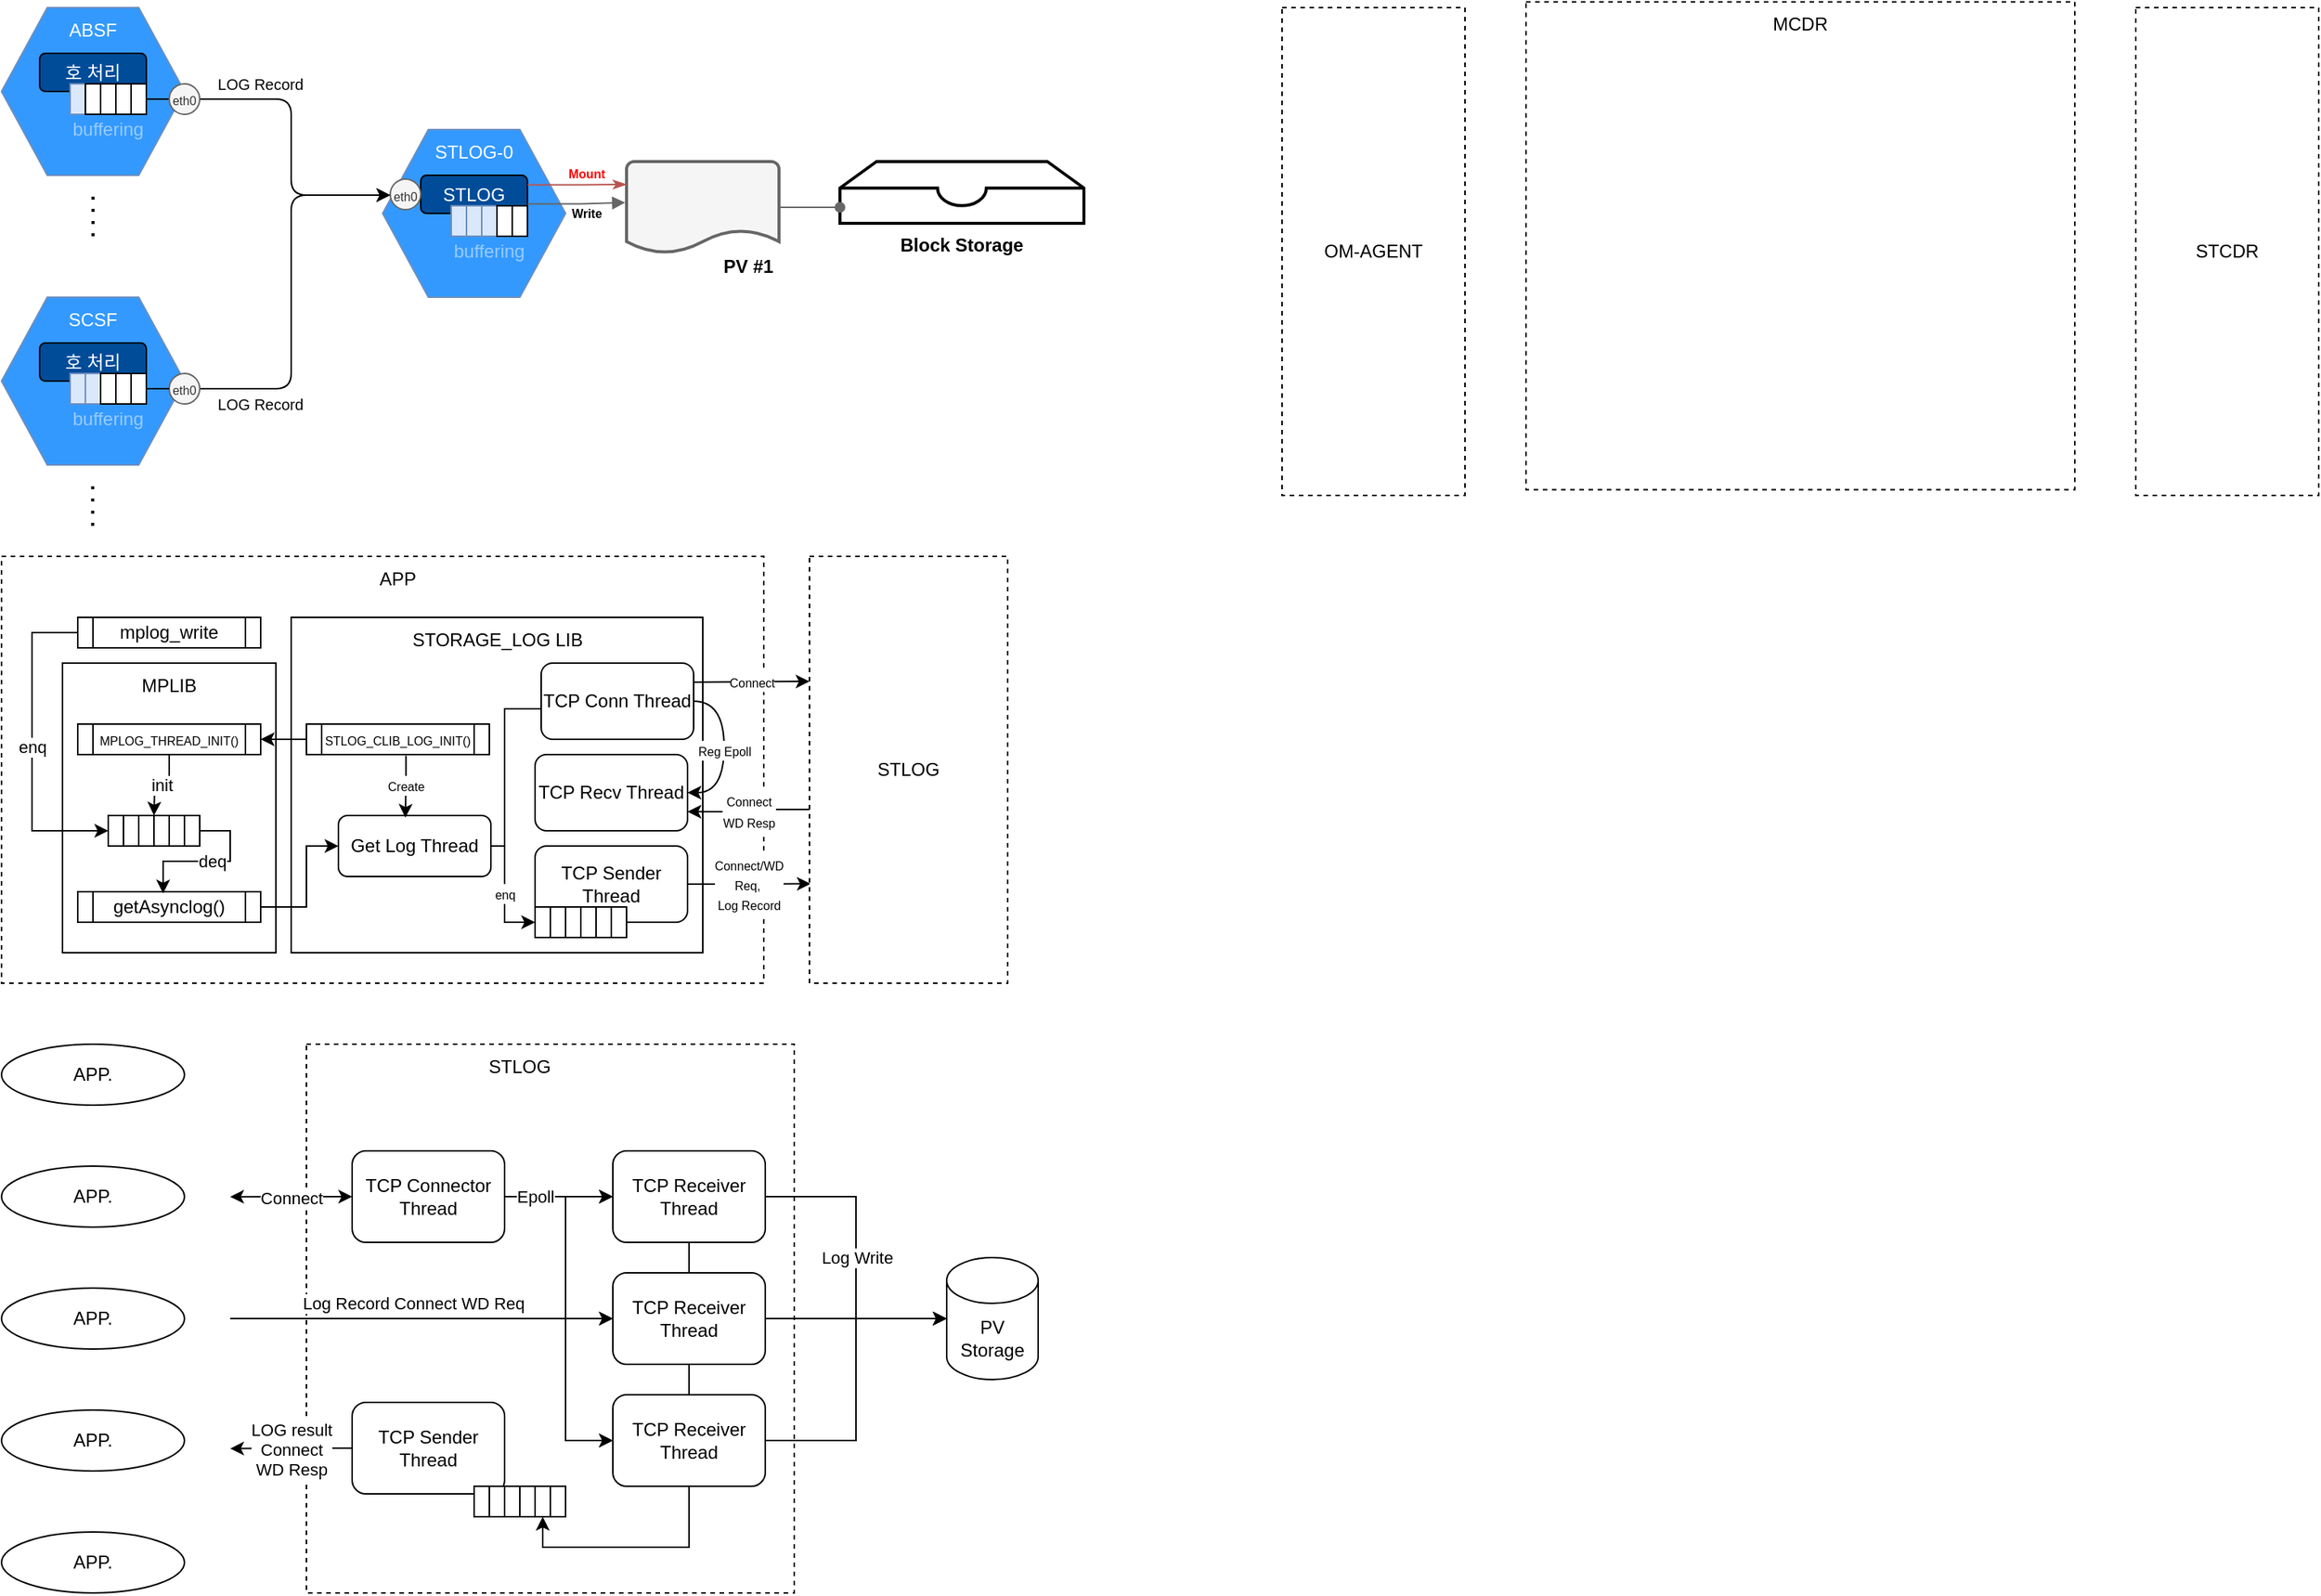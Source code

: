 <mxfile version="27.1.6">
  <diagram name="페이지-1" id="11Tss-x-r-TRel5Nvl19">
    <mxGraphModel dx="983" dy="512" grid="1" gridSize="10" guides="1" tooltips="1" connect="1" arrows="1" fold="1" page="1" pageScale="1" pageWidth="827" pageHeight="1169" math="0" shadow="0">
      <root>
        <mxCell id="0" />
        <mxCell id="1" parent="0" />
        <mxCell id="5OIsASfMRFt3mD0MDbSq-4" value="" style="group" parent="1" vertex="1" connectable="0">
          <mxGeometry x="40" y="40" width="120" height="110" as="geometry" />
        </mxCell>
        <mxCell id="5OIsASfMRFt3mD0MDbSq-2" value="" style="shape=hexagon;perimeter=hexagonPerimeter2;whiteSpace=wrap;html=1;fixedSize=1;fillColor=#3399FF;strokeColor=#6c8ebf;size=30;" parent="5OIsASfMRFt3mD0MDbSq-4" vertex="1">
          <mxGeometry width="120" height="110" as="geometry" />
        </mxCell>
        <mxCell id="5OIsASfMRFt3mD0MDbSq-3" value="&lt;font style=&quot;color: rgb(255, 255, 255);&quot;&gt;ABSF&lt;/font&gt;" style="text;html=1;align=center;verticalAlign=middle;whiteSpace=wrap;rounded=0;" parent="5OIsASfMRFt3mD0MDbSq-4" vertex="1">
          <mxGeometry x="30" width="60" height="30" as="geometry" />
        </mxCell>
        <mxCell id="5OIsASfMRFt3mD0MDbSq-12" value="&lt;font style=&quot;color: rgb(255, 255, 255);&quot;&gt;호 처리&lt;/font&gt;" style="rounded=1;whiteSpace=wrap;html=1;fillColor=#004C99;" parent="5OIsASfMRFt3mD0MDbSq-4" vertex="1">
          <mxGeometry x="25" y="30" width="70" height="25" as="geometry" />
        </mxCell>
        <mxCell id="5OIsASfMRFt3mD0MDbSq-22" value="" style="group" parent="5OIsASfMRFt3mD0MDbSq-4" vertex="1" connectable="0">
          <mxGeometry x="45" y="50" width="50" height="40" as="geometry" />
        </mxCell>
        <mxCell id="5OIsASfMRFt3mD0MDbSq-23" value="" style="rounded=0;whiteSpace=wrap;html=1;fillColor=#dae8fc;strokeColor=#6c8ebf;" parent="5OIsASfMRFt3mD0MDbSq-22" vertex="1">
          <mxGeometry width="10" height="20" as="geometry" />
        </mxCell>
        <mxCell id="5OIsASfMRFt3mD0MDbSq-26" value="" style="rounded=0;whiteSpace=wrap;html=1;" parent="5OIsASfMRFt3mD0MDbSq-22" vertex="1">
          <mxGeometry x="30" width="10" height="20" as="geometry" />
        </mxCell>
        <mxCell id="5OIsASfMRFt3mD0MDbSq-27" value="" style="rounded=0;whiteSpace=wrap;html=1;" parent="5OIsASfMRFt3mD0MDbSq-22" vertex="1">
          <mxGeometry x="40" width="10" height="20" as="geometry" />
        </mxCell>
        <mxCell id="5OIsASfMRFt3mD0MDbSq-28" value="&lt;font style=&quot;color: rgb(153, 204, 255);&quot;&gt;buffering&lt;/font&gt;" style="text;html=1;align=center;verticalAlign=middle;whiteSpace=wrap;rounded=0;" parent="5OIsASfMRFt3mD0MDbSq-22" vertex="1">
          <mxGeometry y="20" width="50" height="20" as="geometry" />
        </mxCell>
        <mxCell id="5OIsASfMRFt3mD0MDbSq-54" value="" style="rounded=0;whiteSpace=wrap;html=1;" parent="5OIsASfMRFt3mD0MDbSq-22" vertex="1">
          <mxGeometry x="20" width="10" height="20" as="geometry" />
        </mxCell>
        <mxCell id="5OIsASfMRFt3mD0MDbSq-55" value="" style="rounded=0;whiteSpace=wrap;html=1;" parent="5OIsASfMRFt3mD0MDbSq-4" vertex="1">
          <mxGeometry x="55" y="50" width="10" height="20" as="geometry" />
        </mxCell>
        <mxCell id="5OIsASfMRFt3mD0MDbSq-5" value="" style="group" parent="1" vertex="1" connectable="0">
          <mxGeometry x="40" y="230" width="120" height="110" as="geometry" />
        </mxCell>
        <mxCell id="5OIsASfMRFt3mD0MDbSq-6" value="" style="shape=hexagon;perimeter=hexagonPerimeter2;whiteSpace=wrap;html=1;fixedSize=1;fillColor=#3399FF;strokeColor=#6c8ebf;size=30;" parent="5OIsASfMRFt3mD0MDbSq-5" vertex="1">
          <mxGeometry width="120" height="110" as="geometry" />
        </mxCell>
        <mxCell id="5OIsASfMRFt3mD0MDbSq-7" value="&lt;font style=&quot;color: rgb(255, 255, 255);&quot;&gt;SCSF&lt;/font&gt;" style="text;html=1;align=center;verticalAlign=middle;whiteSpace=wrap;rounded=0;" parent="5OIsASfMRFt3mD0MDbSq-5" vertex="1">
          <mxGeometry x="30" width="60" height="30" as="geometry" />
        </mxCell>
        <mxCell id="5OIsASfMRFt3mD0MDbSq-11" value="&lt;font style=&quot;color: rgb(255, 255, 255);&quot;&gt;호 처리&lt;/font&gt;" style="rounded=1;whiteSpace=wrap;html=1;fillColor=#004C99;" parent="5OIsASfMRFt3mD0MDbSq-5" vertex="1">
          <mxGeometry x="25" y="30" width="70" height="25" as="geometry" />
        </mxCell>
        <mxCell id="5OIsASfMRFt3mD0MDbSq-21" value="" style="group" parent="5OIsASfMRFt3mD0MDbSq-5" vertex="1" connectable="0">
          <mxGeometry x="45" y="50" width="50" height="40" as="geometry" />
        </mxCell>
        <mxCell id="5OIsASfMRFt3mD0MDbSq-15" value="" style="rounded=0;whiteSpace=wrap;html=1;fillColor=#dae8fc;strokeColor=#6c8ebf;" parent="5OIsASfMRFt3mD0MDbSq-21" vertex="1">
          <mxGeometry width="10" height="20" as="geometry" />
        </mxCell>
        <mxCell id="5OIsASfMRFt3mD0MDbSq-16" value="" style="rounded=0;whiteSpace=wrap;html=1;fillColor=#dae8fc;strokeColor=#6c8ebf;" parent="5OIsASfMRFt3mD0MDbSq-21" vertex="1">
          <mxGeometry x="10" width="10" height="20" as="geometry" />
        </mxCell>
        <mxCell id="5OIsASfMRFt3mD0MDbSq-18" value="" style="rounded=0;whiteSpace=wrap;html=1;" parent="5OIsASfMRFt3mD0MDbSq-21" vertex="1">
          <mxGeometry x="30" width="10" height="20" as="geometry" />
        </mxCell>
        <mxCell id="5OIsASfMRFt3mD0MDbSq-19" value="" style="rounded=0;whiteSpace=wrap;html=1;" parent="5OIsASfMRFt3mD0MDbSq-21" vertex="1">
          <mxGeometry x="40" width="10" height="20" as="geometry" />
        </mxCell>
        <mxCell id="5OIsASfMRFt3mD0MDbSq-20" value="&lt;font style=&quot;color: rgb(153, 204, 255);&quot;&gt;buffering&lt;/font&gt;" style="text;html=1;align=center;verticalAlign=middle;whiteSpace=wrap;rounded=0;" parent="5OIsASfMRFt3mD0MDbSq-21" vertex="1">
          <mxGeometry y="20" width="50" height="20" as="geometry" />
        </mxCell>
        <mxCell id="5OIsASfMRFt3mD0MDbSq-56" value="" style="rounded=0;whiteSpace=wrap;html=1;" parent="5OIsASfMRFt3mD0MDbSq-21" vertex="1">
          <mxGeometry x="20" width="10" height="20" as="geometry" />
        </mxCell>
        <mxCell id="5OIsASfMRFt3mD0MDbSq-8" value="" style="group" parent="1" vertex="1" connectable="0">
          <mxGeometry x="290" y="120" width="120" height="110" as="geometry" />
        </mxCell>
        <mxCell id="5OIsASfMRFt3mD0MDbSq-9" value="" style="shape=hexagon;perimeter=hexagonPerimeter2;whiteSpace=wrap;html=1;fixedSize=1;fillColor=#3399FF;strokeColor=#6c8ebf;size=30;" parent="5OIsASfMRFt3mD0MDbSq-8" vertex="1">
          <mxGeometry width="120" height="110" as="geometry" />
        </mxCell>
        <mxCell id="5OIsASfMRFt3mD0MDbSq-10" value="&lt;font style=&quot;color: rgb(255, 255, 255);&quot;&gt;STLOG-0&lt;/font&gt;" style="text;html=1;align=center;verticalAlign=middle;whiteSpace=wrap;rounded=0;" parent="5OIsASfMRFt3mD0MDbSq-8" vertex="1">
          <mxGeometry x="30" width="60" height="30" as="geometry" />
        </mxCell>
        <mxCell id="5OIsASfMRFt3mD0MDbSq-47" value="&lt;font color=&quot;#ffffff&quot;&gt;STLOG&lt;/font&gt;" style="rounded=1;whiteSpace=wrap;html=1;fillColor=#004C99;" parent="5OIsASfMRFt3mD0MDbSq-8" vertex="1">
          <mxGeometry x="25" y="30" width="70" height="25" as="geometry" />
        </mxCell>
        <mxCell id="5OIsASfMRFt3mD0MDbSq-29" value="" style="group" parent="5OIsASfMRFt3mD0MDbSq-8" vertex="1" connectable="0">
          <mxGeometry x="45" y="50" width="50" height="40" as="geometry" />
        </mxCell>
        <mxCell id="5OIsASfMRFt3mD0MDbSq-30" value="" style="rounded=0;whiteSpace=wrap;html=1;fillColor=#dae8fc;strokeColor=#6c8ebf;" parent="5OIsASfMRFt3mD0MDbSq-29" vertex="1">
          <mxGeometry width="10" height="20" as="geometry" />
        </mxCell>
        <mxCell id="5OIsASfMRFt3mD0MDbSq-31" value="" style="rounded=0;whiteSpace=wrap;html=1;fillColor=#dae8fc;strokeColor=#6c8ebf;" parent="5OIsASfMRFt3mD0MDbSq-29" vertex="1">
          <mxGeometry x="10" width="10" height="20" as="geometry" />
        </mxCell>
        <mxCell id="5OIsASfMRFt3mD0MDbSq-32" value="" style="rounded=0;whiteSpace=wrap;html=1;fillColor=#dae8fc;strokeColor=#6c8ebf;" parent="5OIsASfMRFt3mD0MDbSq-29" vertex="1">
          <mxGeometry x="20" width="10" height="20" as="geometry" />
        </mxCell>
        <mxCell id="5OIsASfMRFt3mD0MDbSq-33" value="" style="rounded=0;whiteSpace=wrap;html=1;" parent="5OIsASfMRFt3mD0MDbSq-29" vertex="1">
          <mxGeometry x="30" width="10" height="20" as="geometry" />
        </mxCell>
        <mxCell id="5OIsASfMRFt3mD0MDbSq-34" value="" style="rounded=0;whiteSpace=wrap;html=1;" parent="5OIsASfMRFt3mD0MDbSq-29" vertex="1">
          <mxGeometry x="40" width="10" height="20" as="geometry" />
        </mxCell>
        <mxCell id="5OIsASfMRFt3mD0MDbSq-35" value="&lt;font style=&quot;color: rgb(153, 204, 255);&quot;&gt;buffering&lt;/font&gt;" style="text;html=1;align=center;verticalAlign=middle;whiteSpace=wrap;rounded=0;" parent="5OIsASfMRFt3mD0MDbSq-29" vertex="1">
          <mxGeometry y="20" width="50" height="20" as="geometry" />
        </mxCell>
        <mxCell id="5OIsASfMRFt3mD0MDbSq-49" value="&lt;font style=&quot;font-size: 8px;&quot;&gt;eth0&lt;/font&gt;" style="ellipse;whiteSpace=wrap;html=1;aspect=fixed;fillColor=#f5f5f5;fontColor=#333333;strokeColor=#666666;" parent="5OIsASfMRFt3mD0MDbSq-8" vertex="1">
          <mxGeometry x="5" y="32.5" width="20" height="20" as="geometry" />
        </mxCell>
        <mxCell id="5OIsASfMRFt3mD0MDbSq-13" value="" style="endArrow=none;dashed=1;html=1;dashPattern=1 3;strokeWidth=2;rounded=0;" parent="1" edge="1">
          <mxGeometry width="50" height="50" relative="1" as="geometry">
            <mxPoint x="100" y="190" as="sourcePoint" />
            <mxPoint x="100" y="160" as="targetPoint" />
          </mxGeometry>
        </mxCell>
        <mxCell id="5OIsASfMRFt3mD0MDbSq-14" value="" style="endArrow=none;dashed=1;html=1;dashPattern=1 3;strokeWidth=2;rounded=0;" parent="1" edge="1">
          <mxGeometry width="50" height="50" relative="1" as="geometry">
            <mxPoint x="99.8" y="380" as="sourcePoint" />
            <mxPoint x="99.8" y="350" as="targetPoint" />
          </mxGeometry>
        </mxCell>
        <mxCell id="5OIsASfMRFt3mD0MDbSq-48" style="edgeStyle=orthogonalEdgeStyle;rounded=1;orthogonalLoop=1;jettySize=auto;html=1;exitX=1;exitY=0.5;exitDx=0;exitDy=0;curved=0;entryX=0;entryY=0.5;entryDx=0;entryDy=0;" parent="1" source="5OIsASfMRFt3mD0MDbSq-50" target="5OIsASfMRFt3mD0MDbSq-49" edge="1">
          <mxGeometry relative="1" as="geometry">
            <mxPoint x="270" y="150" as="targetPoint" />
            <Array as="points">
              <mxPoint x="230" y="100" />
              <mxPoint x="230" y="163" />
              <mxPoint x="295" y="163" />
            </Array>
          </mxGeometry>
        </mxCell>
        <mxCell id="5OIsASfMRFt3mD0MDbSq-52" value="" style="edgeStyle=orthogonalEdgeStyle;rounded=0;orthogonalLoop=1;jettySize=auto;html=1;endArrow=none;startFill=0;entryX=0;entryY=0.5;entryDx=0;entryDy=0;exitX=1;exitY=0.5;exitDx=0;exitDy=0;" parent="1" source="5OIsASfMRFt3mD0MDbSq-27" target="5OIsASfMRFt3mD0MDbSq-50" edge="1">
          <mxGeometry relative="1" as="geometry">
            <mxPoint x="210" y="140" as="sourcePoint" />
            <mxPoint x="325" y="82" as="targetPoint" />
          </mxGeometry>
        </mxCell>
        <mxCell id="5OIsASfMRFt3mD0MDbSq-50" value="&lt;font style=&quot;font-size: 8px;&quot;&gt;eth0&lt;/font&gt;" style="ellipse;whiteSpace=wrap;html=1;aspect=fixed;fillColor=#f5f5f5;fontColor=#333333;strokeColor=#666666;" parent="1" vertex="1">
          <mxGeometry x="150" y="90" width="20" height="20" as="geometry" />
        </mxCell>
        <mxCell id="5OIsASfMRFt3mD0MDbSq-53" value="&lt;font style=&quot;font-size: 10px;&quot;&gt;LOG Record&lt;/font&gt;" style="text;html=1;align=center;verticalAlign=middle;whiteSpace=wrap;rounded=0;" parent="1" vertex="1">
          <mxGeometry x="180" y="80" width="60" height="20" as="geometry" />
        </mxCell>
        <mxCell id="5OIsASfMRFt3mD0MDbSq-62" style="edgeStyle=orthogonalEdgeStyle;rounded=1;orthogonalLoop=1;jettySize=auto;html=1;exitX=1;exitY=0.5;exitDx=0;exitDy=0;curved=0;entryX=0;entryY=0.5;entryDx=0;entryDy=0;" parent="1" source="5OIsASfMRFt3mD0MDbSq-63" target="5OIsASfMRFt3mD0MDbSq-49" edge="1">
          <mxGeometry relative="1" as="geometry">
            <mxPoint x="280" y="210" as="targetPoint" />
            <Array as="points">
              <mxPoint x="230" y="290" />
              <mxPoint x="230" y="163" />
              <mxPoint x="295" y="163" />
            </Array>
          </mxGeometry>
        </mxCell>
        <mxCell id="5OIsASfMRFt3mD0MDbSq-63" value="&lt;font style=&quot;font-size: 8px;&quot;&gt;eth0&lt;/font&gt;" style="ellipse;whiteSpace=wrap;html=1;aspect=fixed;fillColor=#f5f5f5;fontColor=#333333;strokeColor=#666666;" parent="1" vertex="1">
          <mxGeometry x="150" y="280" width="20" height="20" as="geometry" />
        </mxCell>
        <mxCell id="5OIsASfMRFt3mD0MDbSq-64" value="&lt;font style=&quot;font-size: 10px;&quot;&gt;LOG Record&lt;/font&gt;" style="text;html=1;align=center;verticalAlign=middle;whiteSpace=wrap;rounded=0;" parent="1" vertex="1">
          <mxGeometry x="180" y="290" width="60" height="20" as="geometry" />
        </mxCell>
        <mxCell id="5OIsASfMRFt3mD0MDbSq-65" style="edgeStyle=orthogonalEdgeStyle;rounded=0;orthogonalLoop=1;jettySize=auto;html=1;exitX=1;exitY=0.5;exitDx=0;exitDy=0;entryX=0;entryY=0.5;entryDx=0;entryDy=0;endArrow=none;startFill=0;" parent="1" source="5OIsASfMRFt3mD0MDbSq-19" target="5OIsASfMRFt3mD0MDbSq-63" edge="1">
          <mxGeometry relative="1" as="geometry" />
        </mxCell>
        <mxCell id="5OIsASfMRFt3mD0MDbSq-66" value="" style="strokeWidth=2;html=1;shape=mxgraph.flowchart.document2;whiteSpace=wrap;size=0.25;fillColor=#f5f5f5;fontColor=#333333;strokeColor=#666666;" parent="1" vertex="1">
          <mxGeometry x="450" y="141" width="100" height="60" as="geometry" />
        </mxCell>
        <mxCell id="5OIsASfMRFt3mD0MDbSq-67" value="&lt;b&gt;PV #1&lt;/b&gt;" style="text;html=1;align=center;verticalAlign=middle;whiteSpace=wrap;rounded=0;" parent="1" vertex="1">
          <mxGeometry x="510" y="200" width="40" height="20" as="geometry" />
        </mxCell>
        <mxCell id="5OIsASfMRFt3mD0MDbSq-68" value="" style="edgeStyle=orthogonalEdgeStyle;rounded=0;orthogonalLoop=1;jettySize=auto;html=1;exitX=1;exitY=0.25;exitDx=0;exitDy=0;entryX=0;entryY=0.25;entryDx=0;entryDy=0;entryPerimeter=0;fillColor=#f8cecc;strokeColor=#b85450;endArrow=classicThin;endFill=1;" parent="1" source="5OIsASfMRFt3mD0MDbSq-47" target="5OIsASfMRFt3mD0MDbSq-66" edge="1">
          <mxGeometry x="0.005" y="6" relative="1" as="geometry">
            <mxPoint as="offset" />
          </mxGeometry>
        </mxCell>
        <mxCell id="5OIsASfMRFt3mD0MDbSq-69" style="edgeStyle=orthogonalEdgeStyle;rounded=0;orthogonalLoop=1;jettySize=auto;html=1;exitX=1;exitY=0.75;exitDx=0;exitDy=0;entryX=-0.009;entryY=0.448;entryDx=0;entryDy=0;entryPerimeter=0;fillColor=#f5f5f5;strokeColor=#666666;endArrow=block;endFill=1;strokeWidth=1;" parent="1" source="5OIsASfMRFt3mD0MDbSq-47" target="5OIsASfMRFt3mD0MDbSq-66" edge="1">
          <mxGeometry relative="1" as="geometry" />
        </mxCell>
        <mxCell id="5OIsASfMRFt3mD0MDbSq-70" value="&lt;font style=&quot;font-size: 8px; color: rgb(255, 0, 0);&quot;&gt;&lt;b&gt;Mount&lt;/b&gt;&lt;/font&gt;" style="text;html=1;align=center;verticalAlign=middle;whiteSpace=wrap;rounded=0;" parent="1" vertex="1">
          <mxGeometry x="409" y="143" width="30" height="10" as="geometry" />
        </mxCell>
        <mxCell id="5OIsASfMRFt3mD0MDbSq-71" value="&lt;font style=&quot;font-size: 8px;&quot;&gt;&lt;b&gt;Write&lt;/b&gt;&lt;/font&gt;" style="text;html=1;align=center;verticalAlign=middle;whiteSpace=wrap;rounded=0;" parent="1" vertex="1">
          <mxGeometry x="409" y="169" width="30" height="10" as="geometry" />
        </mxCell>
        <mxCell id="5OIsASfMRFt3mD0MDbSq-72" value="" style="html=1;verticalLabelPosition=bottom;align=center;labelBackgroundColor=#ffffff;verticalAlign=top;strokeWidth=2;strokeColor=#000000;shadow=0;dashed=0;shape=mxgraph.ios7.icons.storage;" parent="1" vertex="1">
          <mxGeometry x="590" y="141" width="160" height="40.5" as="geometry" />
        </mxCell>
        <mxCell id="5OIsASfMRFt3mD0MDbSq-73" value="&lt;b&gt;Block Storage&lt;/b&gt;" style="text;html=1;align=center;verticalAlign=middle;whiteSpace=wrap;rounded=0;" parent="1" vertex="1">
          <mxGeometry x="620" y="182.5" width="100" height="27.5" as="geometry" />
        </mxCell>
        <mxCell id="5OIsASfMRFt3mD0MDbSq-75" style="edgeStyle=orthogonalEdgeStyle;rounded=0;orthogonalLoop=1;jettySize=auto;html=1;strokeColor=#666666;endArrow=oval;endFill=1;entryX=0;entryY=0.741;entryDx=0;entryDy=0;entryPerimeter=0;" parent="1" target="5OIsASfMRFt3mD0MDbSq-72" edge="1">
          <mxGeometry relative="1" as="geometry">
            <mxPoint x="551" y="171" as="sourcePoint" />
            <mxPoint x="580" y="171" as="targetPoint" />
          </mxGeometry>
        </mxCell>
        <mxCell id="zo4aIrGl-BUG4NTdahwh-1" value="" style="rounded=0;whiteSpace=wrap;html=1;dashed=1;" parent="1" vertex="1">
          <mxGeometry x="40" y="400" width="500" height="280" as="geometry" />
        </mxCell>
        <mxCell id="zo4aIrGl-BUG4NTdahwh-3" value="APP" style="text;html=1;align=center;verticalAlign=middle;whiteSpace=wrap;rounded=0;" parent="1" vertex="1">
          <mxGeometry x="260" y="400" width="80" height="30" as="geometry" />
        </mxCell>
        <mxCell id="zo4aIrGl-BUG4NTdahwh-7" value="" style="group" parent="1" vertex="1" connectable="0">
          <mxGeometry x="90" y="440" width="120" height="20" as="geometry" />
        </mxCell>
        <mxCell id="zo4aIrGl-BUG4NTdahwh-4" value="" style="rounded=0;whiteSpace=wrap;html=1;" parent="zo4aIrGl-BUG4NTdahwh-7" vertex="1">
          <mxGeometry width="10" height="20" as="geometry" />
        </mxCell>
        <mxCell id="zo4aIrGl-BUG4NTdahwh-5" value="" style="rounded=0;whiteSpace=wrap;html=1;" parent="zo4aIrGl-BUG4NTdahwh-7" vertex="1">
          <mxGeometry x="110" width="10" height="20" as="geometry" />
        </mxCell>
        <mxCell id="zo4aIrGl-BUG4NTdahwh-6" value="mplog_write" style="rounded=0;whiteSpace=wrap;html=1;" parent="zo4aIrGl-BUG4NTdahwh-7" vertex="1">
          <mxGeometry x="10" width="100" height="20" as="geometry" />
        </mxCell>
        <mxCell id="zo4aIrGl-BUG4NTdahwh-8" value="" style="rounded=0;whiteSpace=wrap;html=1;" parent="1" vertex="1">
          <mxGeometry x="230" y="440" width="270" height="220" as="geometry" />
        </mxCell>
        <mxCell id="zo4aIrGl-BUG4NTdahwh-9" value="STORAGE_LOG LIB" style="text;html=1;align=center;verticalAlign=middle;whiteSpace=wrap;rounded=0;" parent="1" vertex="1">
          <mxGeometry x="302.5" y="440" width="125" height="30" as="geometry" />
        </mxCell>
        <mxCell id="zo4aIrGl-BUG4NTdahwh-10" value="" style="rounded=0;whiteSpace=wrap;html=1;" parent="1" vertex="1">
          <mxGeometry x="80" y="470" width="140" height="190" as="geometry" />
        </mxCell>
        <mxCell id="zo4aIrGl-BUG4NTdahwh-11" value="MPLIB" style="text;html=1;align=center;verticalAlign=middle;whiteSpace=wrap;rounded=0;" parent="1" vertex="1">
          <mxGeometry x="120" y="470" width="60" height="30" as="geometry" />
        </mxCell>
        <mxCell id="zo4aIrGl-BUG4NTdahwh-12" value="MPLOG" style="group" parent="1" vertex="1" connectable="0">
          <mxGeometry x="90" y="510" width="120" height="20" as="geometry" />
        </mxCell>
        <mxCell id="zo4aIrGl-BUG4NTdahwh-13" value="" style="rounded=0;whiteSpace=wrap;html=1;" parent="zo4aIrGl-BUG4NTdahwh-12" vertex="1">
          <mxGeometry width="10" height="20" as="geometry" />
        </mxCell>
        <mxCell id="zo4aIrGl-BUG4NTdahwh-14" value="" style="rounded=0;whiteSpace=wrap;html=1;" parent="zo4aIrGl-BUG4NTdahwh-12" vertex="1">
          <mxGeometry x="110" width="10" height="20" as="geometry" />
        </mxCell>
        <mxCell id="zo4aIrGl-BUG4NTdahwh-23" value="init" style="edgeStyle=orthogonalEdgeStyle;rounded=0;orthogonalLoop=1;jettySize=auto;html=1;exitX=0.5;exitY=1;exitDx=0;exitDy=0;" parent="zo4aIrGl-BUG4NTdahwh-12" source="zo4aIrGl-BUG4NTdahwh-15" edge="1">
          <mxGeometry relative="1" as="geometry">
            <mxPoint x="50" y="60" as="targetPoint" />
          </mxGeometry>
        </mxCell>
        <mxCell id="zo4aIrGl-BUG4NTdahwh-15" value="&lt;font style=&quot;font-size: 8px;&quot;&gt;MPLOG_THREAD_INIT()&lt;/font&gt;" style="rounded=0;whiteSpace=wrap;html=1;" parent="zo4aIrGl-BUG4NTdahwh-12" vertex="1">
          <mxGeometry x="10" width="100" height="20" as="geometry" />
        </mxCell>
        <mxCell id="zo4aIrGl-BUG4NTdahwh-22" value="" style="group" parent="1" vertex="1" connectable="0">
          <mxGeometry x="110" y="570" width="60" height="20" as="geometry" />
        </mxCell>
        <mxCell id="zo4aIrGl-BUG4NTdahwh-16" value="" style="rounded=0;whiteSpace=wrap;html=1;" parent="zo4aIrGl-BUG4NTdahwh-22" vertex="1">
          <mxGeometry width="10" height="20" as="geometry" />
        </mxCell>
        <mxCell id="zo4aIrGl-BUG4NTdahwh-17" value="" style="rounded=0;whiteSpace=wrap;html=1;" parent="zo4aIrGl-BUG4NTdahwh-22" vertex="1">
          <mxGeometry x="10" width="10" height="20" as="geometry" />
        </mxCell>
        <mxCell id="zo4aIrGl-BUG4NTdahwh-18" value="" style="rounded=0;whiteSpace=wrap;html=1;" parent="zo4aIrGl-BUG4NTdahwh-22" vertex="1">
          <mxGeometry x="20" width="10" height="20" as="geometry" />
        </mxCell>
        <mxCell id="zo4aIrGl-BUG4NTdahwh-19" value="" style="rounded=0;whiteSpace=wrap;html=1;" parent="zo4aIrGl-BUG4NTdahwh-22" vertex="1">
          <mxGeometry x="30" width="10" height="20" as="geometry" />
        </mxCell>
        <mxCell id="zo4aIrGl-BUG4NTdahwh-20" value="" style="rounded=0;whiteSpace=wrap;html=1;" parent="zo4aIrGl-BUG4NTdahwh-22" vertex="1">
          <mxGeometry x="40" width="10" height="20" as="geometry" />
        </mxCell>
        <mxCell id="zo4aIrGl-BUG4NTdahwh-21" value="" style="rounded=0;whiteSpace=wrap;html=1;" parent="zo4aIrGl-BUG4NTdahwh-22" vertex="1">
          <mxGeometry x="50" width="10" height="20" as="geometry" />
        </mxCell>
        <mxCell id="zo4aIrGl-BUG4NTdahwh-24" value="enq" style="edgeStyle=orthogonalEdgeStyle;rounded=0;orthogonalLoop=1;jettySize=auto;html=1;exitX=0;exitY=0.5;exitDx=0;exitDy=0;entryX=0;entryY=0.5;entryDx=0;entryDy=0;" parent="1" source="zo4aIrGl-BUG4NTdahwh-4" target="zo4aIrGl-BUG4NTdahwh-16" edge="1">
          <mxGeometry relative="1" as="geometry">
            <Array as="points">
              <mxPoint x="60" y="450" />
              <mxPoint x="60" y="580" />
            </Array>
          </mxGeometry>
        </mxCell>
        <mxCell id="zo4aIrGl-BUG4NTdahwh-27" value="MPLOG" style="group" parent="1" vertex="1" connectable="0">
          <mxGeometry x="90" y="620" width="120" height="20" as="geometry" />
        </mxCell>
        <mxCell id="zo4aIrGl-BUG4NTdahwh-28" value="" style="rounded=0;whiteSpace=wrap;html=1;" parent="zo4aIrGl-BUG4NTdahwh-27" vertex="1">
          <mxGeometry width="10" height="20" as="geometry" />
        </mxCell>
        <mxCell id="zo4aIrGl-BUG4NTdahwh-29" value="" style="rounded=0;whiteSpace=wrap;html=1;" parent="zo4aIrGl-BUG4NTdahwh-27" vertex="1">
          <mxGeometry x="110" width="10" height="20" as="geometry" />
        </mxCell>
        <mxCell id="zo4aIrGl-BUG4NTdahwh-31" value="&lt;font&gt;getAsynclog()&lt;/font&gt;" style="rounded=0;whiteSpace=wrap;html=1;" parent="zo4aIrGl-BUG4NTdahwh-27" vertex="1">
          <mxGeometry x="10" width="100" height="20" as="geometry" />
        </mxCell>
        <mxCell id="zo4aIrGl-BUG4NTdahwh-32" value="deq" style="edgeStyle=orthogonalEdgeStyle;rounded=0;orthogonalLoop=1;jettySize=auto;html=1;exitX=1;exitY=0.5;exitDx=0;exitDy=0;entryX=0.46;entryY=0.055;entryDx=0;entryDy=0;entryPerimeter=0;" parent="1" source="zo4aIrGl-BUG4NTdahwh-21" target="zo4aIrGl-BUG4NTdahwh-31" edge="1">
          <mxGeometry relative="1" as="geometry">
            <Array as="points">
              <mxPoint x="190" y="580" />
              <mxPoint x="190" y="600" />
              <mxPoint x="146" y="600" />
            </Array>
          </mxGeometry>
        </mxCell>
        <mxCell id="zo4aIrGl-BUG4NTdahwh-33" value="MPLOG" style="group" parent="1" vertex="1" connectable="0">
          <mxGeometry x="240" y="510" width="120" height="20" as="geometry" />
        </mxCell>
        <mxCell id="zo4aIrGl-BUG4NTdahwh-34" value="" style="rounded=0;whiteSpace=wrap;html=1;" parent="zo4aIrGl-BUG4NTdahwh-33" vertex="1">
          <mxGeometry width="10" height="20" as="geometry" />
        </mxCell>
        <mxCell id="zo4aIrGl-BUG4NTdahwh-35" value="" style="rounded=0;whiteSpace=wrap;html=1;" parent="zo4aIrGl-BUG4NTdahwh-33" vertex="1">
          <mxGeometry x="110" width="10" height="20" as="geometry" />
        </mxCell>
        <mxCell id="zo4aIrGl-BUG4NTdahwh-37" value="&lt;font style=&quot;font-size: 8px;&quot;&gt;STLOG_CLIB_LOG_INIT()&lt;/font&gt;" style="rounded=0;whiteSpace=wrap;html=1;" parent="zo4aIrGl-BUG4NTdahwh-33" vertex="1">
          <mxGeometry x="10" width="100" height="20" as="geometry" />
        </mxCell>
        <mxCell id="zo4aIrGl-BUG4NTdahwh-39" style="edgeStyle=orthogonalEdgeStyle;rounded=0;orthogonalLoop=1;jettySize=auto;html=1;exitX=0;exitY=0.5;exitDx=0;exitDy=0;entryX=1;entryY=0.5;entryDx=0;entryDy=0;" parent="1" source="zo4aIrGl-BUG4NTdahwh-34" target="zo4aIrGl-BUG4NTdahwh-14" edge="1">
          <mxGeometry relative="1" as="geometry" />
        </mxCell>
        <mxCell id="zo4aIrGl-BUG4NTdahwh-54" value="&lt;font style=&quot;font-size: 8px;&quot;&gt;enq&lt;/font&gt;" style="edgeStyle=orthogonalEdgeStyle;rounded=0;orthogonalLoop=1;jettySize=auto;html=1;exitX=1;exitY=0.5;exitDx=0;exitDy=0;entryX=0;entryY=0.5;entryDx=0;entryDy=0;" parent="1" source="zo4aIrGl-BUG4NTdahwh-40" target="zo4aIrGl-BUG4NTdahwh-44" edge="1">
          <mxGeometry relative="1" as="geometry">
            <Array as="points">
              <mxPoint x="370" y="590" />
              <mxPoint x="370" y="640" />
            </Array>
          </mxGeometry>
        </mxCell>
        <mxCell id="zo4aIrGl-BUG4NTdahwh-56" style="edgeStyle=orthogonalEdgeStyle;rounded=0;orthogonalLoop=1;jettySize=auto;html=1;exitX=1;exitY=0.5;exitDx=0;exitDy=0;entryX=0;entryY=0.5;entryDx=0;entryDy=0;endArrow=none;startFill=0;" parent="1" source="zo4aIrGl-BUG4NTdahwh-40" target="zo4aIrGl-BUG4NTdahwh-51" edge="1">
          <mxGeometry relative="1" as="geometry">
            <Array as="points">
              <mxPoint x="370" y="590" />
              <mxPoint x="370" y="500" />
            </Array>
          </mxGeometry>
        </mxCell>
        <mxCell id="zo4aIrGl-BUG4NTdahwh-40" value="Get Log Thread" style="rounded=1;whiteSpace=wrap;html=1;" parent="1" vertex="1">
          <mxGeometry x="261" y="570" width="100" height="40" as="geometry" />
        </mxCell>
        <mxCell id="zo4aIrGl-BUG4NTdahwh-41" style="edgeStyle=orthogonalEdgeStyle;rounded=0;orthogonalLoop=1;jettySize=auto;html=1;exitX=1;exitY=0.5;exitDx=0;exitDy=0;entryX=0;entryY=0.5;entryDx=0;entryDy=0;" parent="1" source="zo4aIrGl-BUG4NTdahwh-29" target="zo4aIrGl-BUG4NTdahwh-40" edge="1">
          <mxGeometry relative="1" as="geometry">
            <Array as="points">
              <mxPoint x="240" y="630" />
              <mxPoint x="240" y="590" />
            </Array>
          </mxGeometry>
        </mxCell>
        <mxCell id="zo4aIrGl-BUG4NTdahwh-42" value="&lt;font style=&quot;font-size: 8px;&quot;&gt;Create&lt;/font&gt;" style="edgeStyle=orthogonalEdgeStyle;rounded=0;orthogonalLoop=1;jettySize=auto;html=1;entryX=0.439;entryY=0.036;entryDx=0;entryDy=0;entryPerimeter=0;exitX=0.553;exitY=1.038;exitDx=0;exitDy=0;exitPerimeter=0;" parent="1" source="zo4aIrGl-BUG4NTdahwh-37" target="zo4aIrGl-BUG4NTdahwh-40" edge="1">
          <mxGeometry x="-0.045" relative="1" as="geometry">
            <mxPoint as="offset" />
          </mxGeometry>
        </mxCell>
        <mxCell id="zo4aIrGl-BUG4NTdahwh-57" value="&lt;font style=&quot;font-size: 8px;&quot;&gt;Reg Epoll&lt;/font&gt;" style="edgeStyle=orthogonalEdgeStyle;rounded=0;orthogonalLoop=1;jettySize=auto;html=1;exitX=1;exitY=0.5;exitDx=0;exitDy=0;entryX=1;entryY=0.5;entryDx=0;entryDy=0;curved=1;" parent="1" source="zo4aIrGl-BUG4NTdahwh-51" target="zo4aIrGl-BUG4NTdahwh-52" edge="1">
          <mxGeometry relative="1" as="geometry" />
        </mxCell>
        <mxCell id="zo4aIrGl-BUG4NTdahwh-51" value="TCP Conn Thread" style="rounded=1;whiteSpace=wrap;html=1;" parent="1" vertex="1">
          <mxGeometry x="394" y="470" width="100" height="50" as="geometry" />
        </mxCell>
        <mxCell id="zo4aIrGl-BUG4NTdahwh-52" value="TCP Recv Thread" style="rounded=1;whiteSpace=wrap;html=1;" parent="1" vertex="1">
          <mxGeometry x="390" y="530" width="100" height="50" as="geometry" />
        </mxCell>
        <mxCell id="zo4aIrGl-BUG4NTdahwh-62" value="&lt;font style=&quot;font-size: 8px;&quot;&gt;Connect/WD&lt;/font&gt;&lt;div&gt;&lt;font style=&quot;font-size: 8px;&quot;&gt;Req,&amp;nbsp;&lt;/font&gt;&lt;div&gt;&lt;font style=&quot;font-size: 8px;&quot;&gt;Log Record&lt;/font&gt;&lt;/div&gt;&lt;/div&gt;" style="edgeStyle=orthogonalEdgeStyle;rounded=0;orthogonalLoop=1;jettySize=auto;html=1;exitX=1;exitY=0.5;exitDx=0;exitDy=0;entryX=0.006;entryY=0.767;entryDx=0;entryDy=0;entryPerimeter=0;" parent="1" source="zo4aIrGl-BUG4NTdahwh-53" target="zo4aIrGl-BUG4NTdahwh-58" edge="1">
          <mxGeometry relative="1" as="geometry" />
        </mxCell>
        <mxCell id="zo4aIrGl-BUG4NTdahwh-53" value="TCP Sender Thread" style="rounded=1;whiteSpace=wrap;html=1;" parent="1" vertex="1">
          <mxGeometry x="390" y="590" width="100" height="50" as="geometry" />
        </mxCell>
        <mxCell id="zo4aIrGl-BUG4NTdahwh-43" value="" style="group" parent="1" vertex="1" connectable="0">
          <mxGeometry x="390" y="630" width="60" height="20" as="geometry" />
        </mxCell>
        <mxCell id="zo4aIrGl-BUG4NTdahwh-44" value="" style="rounded=0;whiteSpace=wrap;html=1;" parent="zo4aIrGl-BUG4NTdahwh-43" vertex="1">
          <mxGeometry width="10" height="20" as="geometry" />
        </mxCell>
        <mxCell id="zo4aIrGl-BUG4NTdahwh-45" value="" style="rounded=0;whiteSpace=wrap;html=1;" parent="zo4aIrGl-BUG4NTdahwh-43" vertex="1">
          <mxGeometry x="10" width="10" height="20" as="geometry" />
        </mxCell>
        <mxCell id="zo4aIrGl-BUG4NTdahwh-46" value="" style="rounded=0;whiteSpace=wrap;html=1;" parent="zo4aIrGl-BUG4NTdahwh-43" vertex="1">
          <mxGeometry x="20" width="10" height="20" as="geometry" />
        </mxCell>
        <mxCell id="zo4aIrGl-BUG4NTdahwh-47" value="" style="rounded=0;whiteSpace=wrap;html=1;" parent="zo4aIrGl-BUG4NTdahwh-43" vertex="1">
          <mxGeometry x="30" width="10" height="20" as="geometry" />
        </mxCell>
        <mxCell id="zo4aIrGl-BUG4NTdahwh-48" value="" style="rounded=0;whiteSpace=wrap;html=1;" parent="zo4aIrGl-BUG4NTdahwh-43" vertex="1">
          <mxGeometry x="40" width="10" height="20" as="geometry" />
        </mxCell>
        <mxCell id="zo4aIrGl-BUG4NTdahwh-49" value="" style="rounded=0;whiteSpace=wrap;html=1;" parent="zo4aIrGl-BUG4NTdahwh-43" vertex="1">
          <mxGeometry x="50" width="10" height="20" as="geometry" />
        </mxCell>
        <mxCell id="zo4aIrGl-BUG4NTdahwh-58" value="" style="rounded=0;whiteSpace=wrap;html=1;dashed=1;" parent="1" vertex="1">
          <mxGeometry x="570" y="400" width="130" height="280" as="geometry" />
        </mxCell>
        <mxCell id="zo4aIrGl-BUG4NTdahwh-59" value="STLOG" style="text;html=1;align=center;verticalAlign=middle;whiteSpace=wrap;rounded=0;" parent="1" vertex="1">
          <mxGeometry x="595" y="525" width="80" height="30" as="geometry" />
        </mxCell>
        <mxCell id="zo4aIrGl-BUG4NTdahwh-60" value="&lt;font style=&quot;font-size: 8px;&quot;&gt;Connect&lt;/font&gt;" style="edgeStyle=orthogonalEdgeStyle;rounded=0;orthogonalLoop=1;jettySize=auto;html=1;exitX=1;exitY=0.25;exitDx=0;exitDy=0;" parent="1" source="zo4aIrGl-BUG4NTdahwh-51" edge="1">
          <mxGeometry relative="1" as="geometry">
            <mxPoint x="570" y="482" as="targetPoint" />
          </mxGeometry>
        </mxCell>
        <mxCell id="zo4aIrGl-BUG4NTdahwh-61" value="&lt;font style=&quot;font-size: 8px;&quot;&gt;Connect&lt;/font&gt;&lt;div&gt;&lt;font style=&quot;font-size: 8px;&quot;&gt;WD Resp&lt;/font&gt;&lt;/div&gt;" style="edgeStyle=orthogonalEdgeStyle;rounded=0;orthogonalLoop=1;jettySize=auto;html=1;exitX=1;exitY=0.75;exitDx=0;exitDy=0;entryX=0.001;entryY=0.593;entryDx=0;entryDy=0;entryPerimeter=0;startArrow=classic;startFill=1;endArrow=none;" parent="1" source="zo4aIrGl-BUG4NTdahwh-52" target="zo4aIrGl-BUG4NTdahwh-58" edge="1">
          <mxGeometry relative="1" as="geometry" />
        </mxCell>
        <mxCell id="zo4aIrGl-BUG4NTdahwh-63" value="APP." style="ellipse;whiteSpace=wrap;html=1;" parent="1" vertex="1">
          <mxGeometry x="40" y="800" width="120" height="40" as="geometry" />
        </mxCell>
        <mxCell id="zo4aIrGl-BUG4NTdahwh-64" value="APP." style="ellipse;whiteSpace=wrap;html=1;" parent="1" vertex="1">
          <mxGeometry x="40" y="880" width="120" height="40" as="geometry" />
        </mxCell>
        <mxCell id="zo4aIrGl-BUG4NTdahwh-65" value="APP." style="ellipse;whiteSpace=wrap;html=1;" parent="1" vertex="1">
          <mxGeometry x="40" y="960" width="120" height="40" as="geometry" />
        </mxCell>
        <mxCell id="zo4aIrGl-BUG4NTdahwh-66" value="APP." style="ellipse;whiteSpace=wrap;html=1;" parent="1" vertex="1">
          <mxGeometry x="40" y="1040" width="120" height="40" as="geometry" />
        </mxCell>
        <mxCell id="zo4aIrGl-BUG4NTdahwh-67" value="APP." style="ellipse;whiteSpace=wrap;html=1;" parent="1" vertex="1">
          <mxGeometry x="40" y="720" width="120" height="40" as="geometry" />
        </mxCell>
        <mxCell id="zo4aIrGl-BUG4NTdahwh-69" value="" style="rounded=0;whiteSpace=wrap;html=1;dashed=1;" parent="1" vertex="1">
          <mxGeometry x="240" y="720" width="320" height="360" as="geometry" />
        </mxCell>
        <mxCell id="zo4aIrGl-BUG4NTdahwh-70" value="STLOG" style="text;html=1;align=center;verticalAlign=middle;whiteSpace=wrap;rounded=0;" parent="1" vertex="1">
          <mxGeometry x="340" y="720" width="80" height="30" as="geometry" />
        </mxCell>
        <mxCell id="zo4aIrGl-BUG4NTdahwh-76" value="Connect" style="edgeStyle=orthogonalEdgeStyle;rounded=0;orthogonalLoop=1;jettySize=auto;html=1;exitX=0;exitY=0.5;exitDx=0;exitDy=0;startArrow=classic;startFill=1;" parent="1" source="zo4aIrGl-BUG4NTdahwh-71" edge="1">
          <mxGeometry relative="1" as="geometry">
            <mxPoint x="190" y="820.087" as="targetPoint" />
          </mxGeometry>
        </mxCell>
        <mxCell id="zo4aIrGl-BUG4NTdahwh-81" style="edgeStyle=orthogonalEdgeStyle;rounded=0;orthogonalLoop=1;jettySize=auto;html=1;exitX=1;exitY=0.5;exitDx=0;exitDy=0;entryX=0;entryY=0.5;entryDx=0;entryDy=0;" parent="1" source="zo4aIrGl-BUG4NTdahwh-71" target="zo4aIrGl-BUG4NTdahwh-73" edge="1">
          <mxGeometry relative="1" as="geometry" />
        </mxCell>
        <mxCell id="zo4aIrGl-BUG4NTdahwh-82" style="edgeStyle=orthogonalEdgeStyle;rounded=0;orthogonalLoop=1;jettySize=auto;html=1;entryX=0;entryY=0.5;entryDx=0;entryDy=0;" parent="1" target="zo4aIrGl-BUG4NTdahwh-74" edge="1">
          <mxGeometry relative="1" as="geometry">
            <mxPoint x="370" y="820" as="sourcePoint" />
            <Array as="points">
              <mxPoint x="410" y="820" />
              <mxPoint x="410" y="900" />
            </Array>
          </mxGeometry>
        </mxCell>
        <mxCell id="zo4aIrGl-BUG4NTdahwh-83" value="Epoll" style="edgeStyle=orthogonalEdgeStyle;rounded=0;orthogonalLoop=1;jettySize=auto;html=1;exitX=1;exitY=0.5;exitDx=0;exitDy=0;entryX=0;entryY=0.5;entryDx=0;entryDy=0;" parent="1" source="zo4aIrGl-BUG4NTdahwh-71" target="zo4aIrGl-BUG4NTdahwh-75" edge="1">
          <mxGeometry x="-0.827" relative="1" as="geometry">
            <Array as="points">
              <mxPoint x="410" y="820" />
              <mxPoint x="410" y="980" />
            </Array>
            <mxPoint as="offset" />
          </mxGeometry>
        </mxCell>
        <mxCell id="zo4aIrGl-BUG4NTdahwh-71" value="TCP Connector Thread" style="rounded=1;whiteSpace=wrap;html=1;" parent="1" vertex="1">
          <mxGeometry x="270" y="790" width="100" height="60" as="geometry" />
        </mxCell>
        <mxCell id="zo4aIrGl-BUG4NTdahwh-80" value="LOG result&lt;div&gt;Connect&lt;/div&gt;&lt;div&gt;WD Resp&lt;/div&gt;" style="edgeStyle=orthogonalEdgeStyle;rounded=0;orthogonalLoop=1;jettySize=auto;html=1;exitX=0;exitY=0.5;exitDx=0;exitDy=0;" parent="1" source="zo4aIrGl-BUG4NTdahwh-72" edge="1">
          <mxGeometry relative="1" as="geometry">
            <mxPoint x="190" y="985.304" as="targetPoint" />
          </mxGeometry>
        </mxCell>
        <mxCell id="zo4aIrGl-BUG4NTdahwh-72" value="TCP Sender Thread" style="rounded=1;whiteSpace=wrap;html=1;" parent="1" vertex="1">
          <mxGeometry x="270" y="955" width="100" height="60" as="geometry" />
        </mxCell>
        <mxCell id="zo4aIrGl-BUG4NTdahwh-77" style="edgeStyle=orthogonalEdgeStyle;rounded=0;orthogonalLoop=1;jettySize=auto;html=1;exitX=0;exitY=0.5;exitDx=0;exitDy=0;startArrow=classic;startFill=1;endArrow=none;" parent="1" source="zo4aIrGl-BUG4NTdahwh-73" edge="1">
          <mxGeometry relative="1" as="geometry">
            <mxPoint x="190" y="900" as="targetPoint" />
            <Array as="points">
              <mxPoint x="410" y="820" />
              <mxPoint x="410" y="900" />
            </Array>
          </mxGeometry>
        </mxCell>
        <mxCell id="zo4aIrGl-BUG4NTdahwh-84" style="edgeStyle=orthogonalEdgeStyle;rounded=0;orthogonalLoop=1;jettySize=auto;html=1;exitX=0.5;exitY=1;exitDx=0;exitDy=0;entryX=0.5;entryY=0;entryDx=0;entryDy=0;endArrow=none;startFill=0;" parent="1" source="zo4aIrGl-BUG4NTdahwh-73" target="zo4aIrGl-BUG4NTdahwh-74" edge="1">
          <mxGeometry relative="1" as="geometry" />
        </mxCell>
        <mxCell id="zo4aIrGl-BUG4NTdahwh-73" value="TCP Receiver Thread" style="rounded=1;whiteSpace=wrap;html=1;" parent="1" vertex="1">
          <mxGeometry x="441" y="790" width="100" height="60" as="geometry" />
        </mxCell>
        <mxCell id="zo4aIrGl-BUG4NTdahwh-85" style="edgeStyle=orthogonalEdgeStyle;rounded=0;orthogonalLoop=1;jettySize=auto;html=1;exitX=0.5;exitY=1;exitDx=0;exitDy=0;entryX=0.5;entryY=0;entryDx=0;entryDy=0;endArrow=none;startFill=0;" parent="1" source="zo4aIrGl-BUG4NTdahwh-74" target="zo4aIrGl-BUG4NTdahwh-75" edge="1">
          <mxGeometry relative="1" as="geometry" />
        </mxCell>
        <mxCell id="zo4aIrGl-BUG4NTdahwh-74" value="TCP Receiver Thread" style="rounded=1;whiteSpace=wrap;html=1;" parent="1" vertex="1">
          <mxGeometry x="441" y="870" width="100" height="60" as="geometry" />
        </mxCell>
        <mxCell id="zo4aIrGl-BUG4NTdahwh-102" style="edgeStyle=orthogonalEdgeStyle;rounded=0;orthogonalLoop=1;jettySize=auto;html=1;exitX=0.5;exitY=1;exitDx=0;exitDy=0;entryX=0.5;entryY=1;entryDx=0;entryDy=0;" parent="1" source="zo4aIrGl-BUG4NTdahwh-75" target="zo4aIrGl-BUG4NTdahwh-96" edge="1">
          <mxGeometry relative="1" as="geometry" />
        </mxCell>
        <mxCell id="zo4aIrGl-BUG4NTdahwh-75" value="TCP Receiver Thread" style="rounded=1;whiteSpace=wrap;html=1;" parent="1" vertex="1">
          <mxGeometry x="441" y="950" width="100" height="60" as="geometry" />
        </mxCell>
        <mxCell id="zo4aIrGl-BUG4NTdahwh-78" value="Log Record Connect WD Req" style="edgeStyle=orthogonalEdgeStyle;rounded=0;orthogonalLoop=1;jettySize=auto;html=1;exitX=0;exitY=0.5;exitDx=0;exitDy=0;startArrow=classic;startFill=1;endArrow=none;" parent="1" source="zo4aIrGl-BUG4NTdahwh-74" edge="1">
          <mxGeometry x="0.044" y="-10" relative="1" as="geometry">
            <mxPoint x="190" y="900" as="targetPoint" />
            <mxPoint x="420" y="820" as="sourcePoint" />
            <Array as="points">
              <mxPoint x="400" y="900" />
              <mxPoint x="400" y="900" />
            </Array>
            <mxPoint as="offset" />
          </mxGeometry>
        </mxCell>
        <mxCell id="zo4aIrGl-BUG4NTdahwh-79" style="edgeStyle=orthogonalEdgeStyle;rounded=0;orthogonalLoop=1;jettySize=auto;html=1;exitX=0;exitY=0.5;exitDx=0;exitDy=0;startArrow=classic;startFill=1;endArrow=none;" parent="1" source="zo4aIrGl-BUG4NTdahwh-75" edge="1">
          <mxGeometry relative="1" as="geometry">
            <mxPoint x="190" y="900" as="targetPoint" />
            <mxPoint x="420" y="900" as="sourcePoint" />
            <Array as="points">
              <mxPoint x="410" y="980" />
              <mxPoint x="410" y="900" />
            </Array>
          </mxGeometry>
        </mxCell>
        <mxCell id="zo4aIrGl-BUG4NTdahwh-87" value="PV&lt;div&gt;Storage&lt;/div&gt;" style="shape=cylinder3;whiteSpace=wrap;html=1;boundedLbl=1;backgroundOutline=1;size=15;" parent="1" vertex="1">
          <mxGeometry x="660" y="860" width="60" height="80" as="geometry" />
        </mxCell>
        <mxCell id="zo4aIrGl-BUG4NTdahwh-88" style="edgeStyle=orthogonalEdgeStyle;rounded=0;orthogonalLoop=1;jettySize=auto;html=1;exitX=1;exitY=0.5;exitDx=0;exitDy=0;entryX=0;entryY=0.5;entryDx=0;entryDy=0;entryPerimeter=0;" parent="1" source="zo4aIrGl-BUG4NTdahwh-74" target="zo4aIrGl-BUG4NTdahwh-87" edge="1">
          <mxGeometry relative="1" as="geometry" />
        </mxCell>
        <mxCell id="zo4aIrGl-BUG4NTdahwh-89" value="Log Write" style="edgeStyle=orthogonalEdgeStyle;rounded=0;orthogonalLoop=1;jettySize=auto;html=1;exitX=1;exitY=0.5;exitDx=0;exitDy=0;entryX=0;entryY=0.5;entryDx=0;entryDy=0;entryPerimeter=0;" parent="1" source="zo4aIrGl-BUG4NTdahwh-73" target="zo4aIrGl-BUG4NTdahwh-87" edge="1">
          <mxGeometry relative="1" as="geometry" />
        </mxCell>
        <mxCell id="zo4aIrGl-BUG4NTdahwh-90" style="edgeStyle=orthogonalEdgeStyle;rounded=0;orthogonalLoop=1;jettySize=auto;html=1;exitX=1;exitY=0.5;exitDx=0;exitDy=0;entryX=0;entryY=0.5;entryDx=0;entryDy=0;entryPerimeter=0;" parent="1" source="zo4aIrGl-BUG4NTdahwh-75" target="zo4aIrGl-BUG4NTdahwh-87" edge="1">
          <mxGeometry relative="1" as="geometry" />
        </mxCell>
        <mxCell id="zo4aIrGl-BUG4NTdahwh-101" value="" style="group" parent="1" vertex="1" connectable="0">
          <mxGeometry x="350" y="1010" width="60" height="20" as="geometry" />
        </mxCell>
        <mxCell id="zo4aIrGl-BUG4NTdahwh-92" value="" style="rounded=0;whiteSpace=wrap;html=1;container=0;" parent="zo4aIrGl-BUG4NTdahwh-101" vertex="1">
          <mxGeometry width="10" height="20" as="geometry" />
        </mxCell>
        <mxCell id="zo4aIrGl-BUG4NTdahwh-93" value="" style="rounded=0;whiteSpace=wrap;html=1;container=0;" parent="zo4aIrGl-BUG4NTdahwh-101" vertex="1">
          <mxGeometry x="10" width="10" height="20" as="geometry" />
        </mxCell>
        <mxCell id="zo4aIrGl-BUG4NTdahwh-94" value="" style="rounded=0;whiteSpace=wrap;html=1;container=0;" parent="zo4aIrGl-BUG4NTdahwh-101" vertex="1">
          <mxGeometry x="20" width="10" height="20" as="geometry" />
        </mxCell>
        <mxCell id="zo4aIrGl-BUG4NTdahwh-95" value="" style="rounded=0;whiteSpace=wrap;html=1;container=0;" parent="zo4aIrGl-BUG4NTdahwh-101" vertex="1">
          <mxGeometry x="30" width="10" height="20" as="geometry" />
        </mxCell>
        <mxCell id="zo4aIrGl-BUG4NTdahwh-96" value="" style="rounded=0;whiteSpace=wrap;html=1;container=0;" parent="zo4aIrGl-BUG4NTdahwh-101" vertex="1">
          <mxGeometry x="40" width="10" height="20" as="geometry" />
        </mxCell>
        <mxCell id="zo4aIrGl-BUG4NTdahwh-97" value="" style="rounded=0;whiteSpace=wrap;html=1;container=0;" parent="zo4aIrGl-BUG4NTdahwh-101" vertex="1">
          <mxGeometry x="50" width="10" height="20" as="geometry" />
        </mxCell>
        <mxCell id="C8AfUTTtgkzpTunGznff-1" value="OM-AGENT" style="rounded=0;whiteSpace=wrap;html=1;dashed=1;" vertex="1" parent="1">
          <mxGeometry x="880" y="40" width="120" height="320" as="geometry" />
        </mxCell>
        <mxCell id="C8AfUTTtgkzpTunGznff-2" value="" style="rounded=0;whiteSpace=wrap;html=1;dashed=1;" vertex="1" parent="1">
          <mxGeometry x="1040" y="36.25" width="360" height="320" as="geometry" />
        </mxCell>
        <mxCell id="C8AfUTTtgkzpTunGznff-3" value="STCDR" style="rounded=0;whiteSpace=wrap;html=1;dashed=1;" vertex="1" parent="1">
          <mxGeometry x="1440" y="40" width="120" height="320" as="geometry" />
        </mxCell>
        <mxCell id="C8AfUTTtgkzpTunGznff-4" value="MCDR" style="text;html=1;align=center;verticalAlign=middle;whiteSpace=wrap;rounded=0;" vertex="1" parent="1">
          <mxGeometry x="1190" y="36.25" width="60" height="30" as="geometry" />
        </mxCell>
      </root>
    </mxGraphModel>
  </diagram>
</mxfile>
